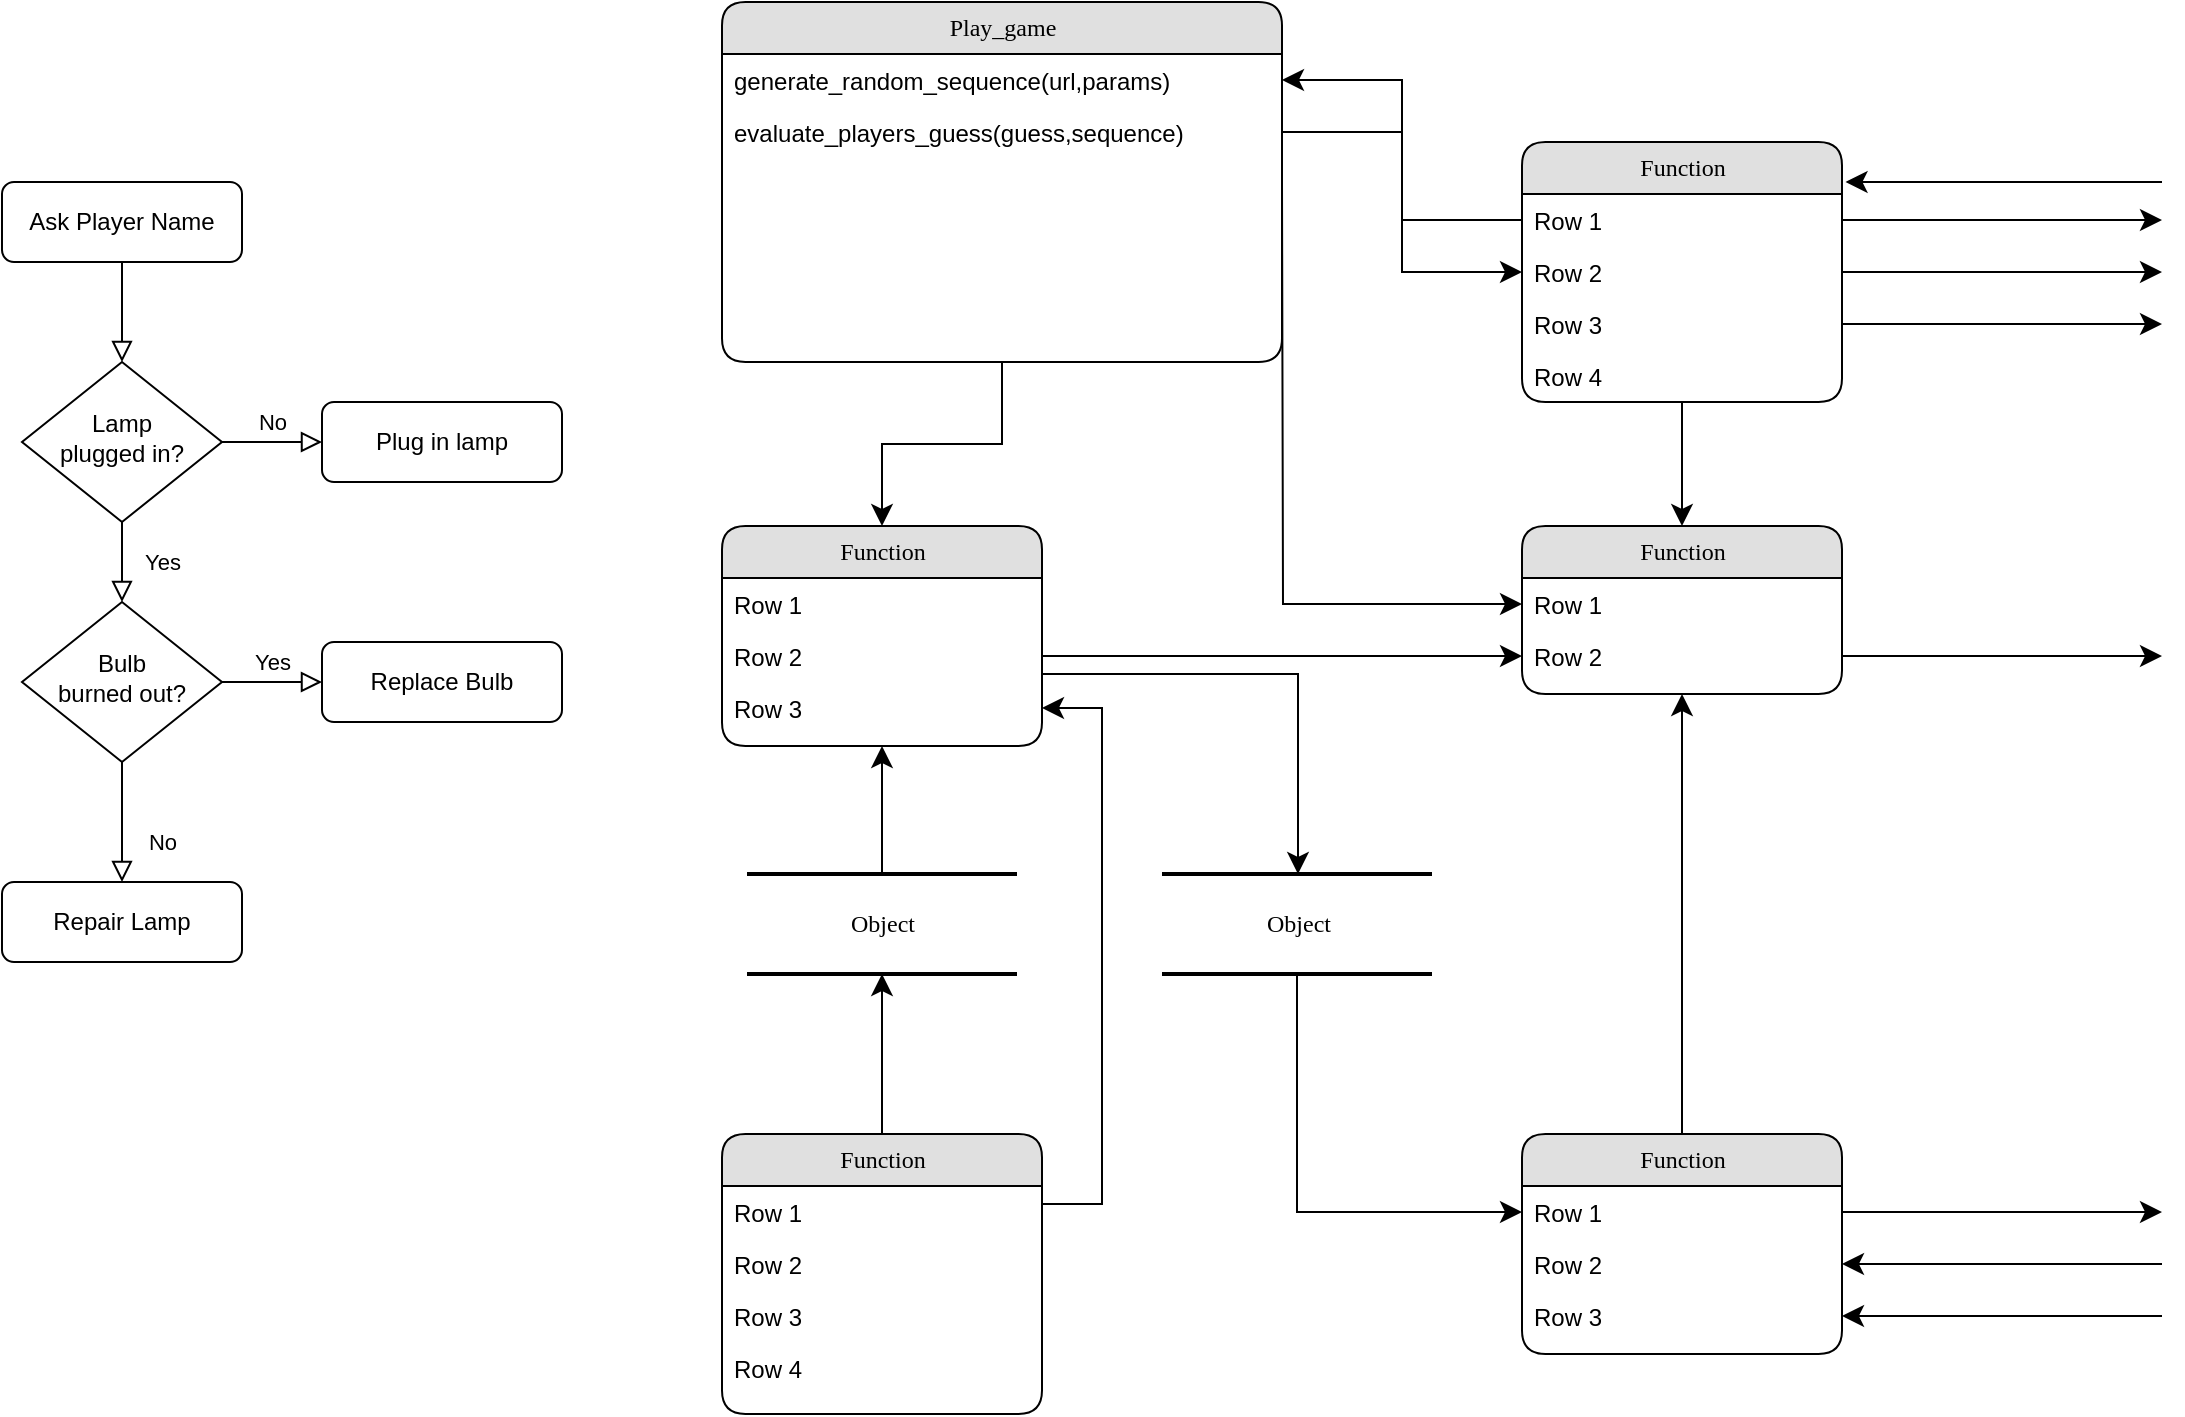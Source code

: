 <mxfile version="24.2.5" type="github">
  <diagram name="Page-1" id="5d7acffa-a066-3a61-03fe-96351882024d">
    <mxGraphModel dx="1393" dy="1647" grid="1" gridSize="10" guides="1" tooltips="1" connect="1" arrows="1" fold="1" page="1" pageScale="1" pageWidth="1100" pageHeight="850" background="#ffffff" math="0" shadow="0">
      <root>
        <mxCell id="0" />
        <mxCell id="1" parent="0" />
        <mxCell id="MhDVs0-bsi89xH2X399K-1" value="" style="rounded=0;html=1;jettySize=auto;orthogonalLoop=1;fontSize=11;endArrow=block;endFill=0;endSize=8;strokeWidth=1;shadow=0;labelBackgroundColor=none;edgeStyle=orthogonalEdgeStyle;" edge="1" parent="1" source="MhDVs0-bsi89xH2X399K-2" target="MhDVs0-bsi89xH2X399K-5">
          <mxGeometry relative="1" as="geometry" />
        </mxCell>
        <mxCell id="MhDVs0-bsi89xH2X399K-2" value="Ask Player Name" style="rounded=1;whiteSpace=wrap;html=1;fontSize=12;glass=0;strokeWidth=1;shadow=0;" vertex="1" parent="1">
          <mxGeometry x="20" y="20" width="120" height="40" as="geometry" />
        </mxCell>
        <mxCell id="MhDVs0-bsi89xH2X399K-3" value="Yes" style="rounded=0;html=1;jettySize=auto;orthogonalLoop=1;fontSize=11;endArrow=block;endFill=0;endSize=8;strokeWidth=1;shadow=0;labelBackgroundColor=none;edgeStyle=orthogonalEdgeStyle;" edge="1" parent="1" source="MhDVs0-bsi89xH2X399K-5" target="MhDVs0-bsi89xH2X399K-9">
          <mxGeometry y="20" relative="1" as="geometry">
            <mxPoint as="offset" />
          </mxGeometry>
        </mxCell>
        <mxCell id="MhDVs0-bsi89xH2X399K-4" value="No" style="edgeStyle=orthogonalEdgeStyle;rounded=0;html=1;jettySize=auto;orthogonalLoop=1;fontSize=11;endArrow=block;endFill=0;endSize=8;strokeWidth=1;shadow=0;labelBackgroundColor=none;" edge="1" parent="1" source="MhDVs0-bsi89xH2X399K-5" target="MhDVs0-bsi89xH2X399K-6">
          <mxGeometry y="10" relative="1" as="geometry">
            <mxPoint as="offset" />
          </mxGeometry>
        </mxCell>
        <mxCell id="MhDVs0-bsi89xH2X399K-5" value="Lamp&lt;br&gt;plugged in?" style="rhombus;whiteSpace=wrap;html=1;shadow=0;fontFamily=Helvetica;fontSize=12;align=center;strokeWidth=1;spacing=6;spacingTop=-4;" vertex="1" parent="1">
          <mxGeometry x="30" y="110" width="100" height="80" as="geometry" />
        </mxCell>
        <mxCell id="MhDVs0-bsi89xH2X399K-6" value="Plug in lamp" style="rounded=1;whiteSpace=wrap;html=1;fontSize=12;glass=0;strokeWidth=1;shadow=0;" vertex="1" parent="1">
          <mxGeometry x="180" y="130" width="120" height="40" as="geometry" />
        </mxCell>
        <mxCell id="MhDVs0-bsi89xH2X399K-7" value="No" style="rounded=0;html=1;jettySize=auto;orthogonalLoop=1;fontSize=11;endArrow=block;endFill=0;endSize=8;strokeWidth=1;shadow=0;labelBackgroundColor=none;edgeStyle=orthogonalEdgeStyle;" edge="1" parent="1" source="MhDVs0-bsi89xH2X399K-9" target="MhDVs0-bsi89xH2X399K-10">
          <mxGeometry x="0.333" y="20" relative="1" as="geometry">
            <mxPoint as="offset" />
          </mxGeometry>
        </mxCell>
        <mxCell id="MhDVs0-bsi89xH2X399K-8" value="Yes" style="edgeStyle=orthogonalEdgeStyle;rounded=0;html=1;jettySize=auto;orthogonalLoop=1;fontSize=11;endArrow=block;endFill=0;endSize=8;strokeWidth=1;shadow=0;labelBackgroundColor=none;" edge="1" parent="1" source="MhDVs0-bsi89xH2X399K-9" target="MhDVs0-bsi89xH2X399K-11">
          <mxGeometry y="10" relative="1" as="geometry">
            <mxPoint as="offset" />
          </mxGeometry>
        </mxCell>
        <mxCell id="MhDVs0-bsi89xH2X399K-9" value="Bulb&lt;br&gt;burned out?" style="rhombus;whiteSpace=wrap;html=1;shadow=0;fontFamily=Helvetica;fontSize=12;align=center;strokeWidth=1;spacing=6;spacingTop=-4;" vertex="1" parent="1">
          <mxGeometry x="30" y="230" width="100" height="80" as="geometry" />
        </mxCell>
        <mxCell id="MhDVs0-bsi89xH2X399K-10" value="Repair Lamp" style="rounded=1;whiteSpace=wrap;html=1;fontSize=12;glass=0;strokeWidth=1;shadow=0;" vertex="1" parent="1">
          <mxGeometry x="20" y="370" width="120" height="40" as="geometry" />
        </mxCell>
        <mxCell id="MhDVs0-bsi89xH2X399K-11" value="Replace Bulb" style="rounded=1;whiteSpace=wrap;html=1;fontSize=12;glass=0;strokeWidth=1;shadow=0;" vertex="1" parent="1">
          <mxGeometry x="180" y="250" width="120" height="40" as="geometry" />
        </mxCell>
        <mxCell id="MhDVs0-bsi89xH2X399K-12" value="Object" style="html=1;rounded=0;shadow=0;comic=0;labelBackgroundColor=none;strokeWidth=2;fontFamily=Verdana;fontSize=12;align=center;shape=mxgraph.ios7ui.horLines;" vertex="1" parent="1">
          <mxGeometry x="392.5" y="366" width="135" height="50" as="geometry" />
        </mxCell>
        <mxCell id="MhDVs0-bsi89xH2X399K-13" value="Play_game" style="swimlane;html=1;fontStyle=0;childLayout=stackLayout;horizontal=1;startSize=26;fillColor=#e0e0e0;horizontalStack=0;resizeParent=1;resizeLast=0;collapsible=1;marginBottom=0;swimlaneFillColor=#ffffff;align=center;rounded=1;shadow=0;comic=0;labelBackgroundColor=none;strokeWidth=1;fontFamily=Verdana;fontSize=12" vertex="1" parent="1">
          <mxGeometry x="380" y="-70" width="280" height="180" as="geometry" />
        </mxCell>
        <mxCell id="MhDVs0-bsi89xH2X399K-14" value="generate_random_sequence(url,params)" style="text;html=1;strokeColor=none;fillColor=none;spacingLeft=4;spacingRight=4;whiteSpace=wrap;overflow=hidden;rotatable=0;points=[[0,0.5],[1,0.5]];portConstraint=eastwest;" vertex="1" parent="MhDVs0-bsi89xH2X399K-13">
          <mxGeometry y="26" width="280" height="26" as="geometry" />
        </mxCell>
        <mxCell id="MhDVs0-bsi89xH2X399K-15" value="evaluate_players_guess(guess,sequence)&lt;div&gt;&lt;br&gt;&lt;/div&gt;" style="text;html=1;strokeColor=none;fillColor=none;spacingLeft=4;spacingRight=4;whiteSpace=wrap;overflow=hidden;rotatable=0;points=[[0,0.5],[1,0.5]];portConstraint=eastwest;" vertex="1" parent="MhDVs0-bsi89xH2X399K-13">
          <mxGeometry y="52" width="280" height="26" as="geometry" />
        </mxCell>
        <mxCell id="MhDVs0-bsi89xH2X399K-17" value="Function" style="swimlane;html=1;fontStyle=0;childLayout=stackLayout;horizontal=1;startSize=26;fillColor=#e0e0e0;horizontalStack=0;resizeParent=1;resizeLast=0;collapsible=1;marginBottom=0;swimlaneFillColor=#ffffff;align=center;rounded=1;shadow=0;comic=0;labelBackgroundColor=none;strokeWidth=1;fontFamily=Verdana;fontSize=12" vertex="1" parent="1">
          <mxGeometry x="780" width="160" height="130" as="geometry" />
        </mxCell>
        <mxCell id="MhDVs0-bsi89xH2X399K-18" value="Row 1" style="text;html=1;strokeColor=none;fillColor=none;spacingLeft=4;spacingRight=4;whiteSpace=wrap;overflow=hidden;rotatable=0;points=[[0,0.5],[1,0.5]];portConstraint=eastwest;" vertex="1" parent="MhDVs0-bsi89xH2X399K-17">
          <mxGeometry y="26" width="160" height="26" as="geometry" />
        </mxCell>
        <mxCell id="MhDVs0-bsi89xH2X399K-19" value="Row 2" style="text;html=1;strokeColor=none;fillColor=none;spacingLeft=4;spacingRight=4;whiteSpace=wrap;overflow=hidden;rotatable=0;points=[[0,0.5],[1,0.5]];portConstraint=eastwest;" vertex="1" parent="MhDVs0-bsi89xH2X399K-17">
          <mxGeometry y="52" width="160" height="26" as="geometry" />
        </mxCell>
        <mxCell id="MhDVs0-bsi89xH2X399K-20" value="Row 3" style="text;html=1;strokeColor=none;fillColor=none;spacingLeft=4;spacingRight=4;whiteSpace=wrap;overflow=hidden;rotatable=0;points=[[0,0.5],[1,0.5]];portConstraint=eastwest;" vertex="1" parent="MhDVs0-bsi89xH2X399K-17">
          <mxGeometry y="78" width="160" height="26" as="geometry" />
        </mxCell>
        <mxCell id="MhDVs0-bsi89xH2X399K-21" value="Row 4" style="text;html=1;strokeColor=none;fillColor=none;spacingLeft=4;spacingRight=4;whiteSpace=wrap;overflow=hidden;rotatable=0;points=[[0,0.5],[1,0.5]];portConstraint=eastwest;" vertex="1" parent="MhDVs0-bsi89xH2X399K-17">
          <mxGeometry y="104" width="160" height="26" as="geometry" />
        </mxCell>
        <mxCell id="MhDVs0-bsi89xH2X399K-22" value="Function" style="swimlane;html=1;fontStyle=0;childLayout=stackLayout;horizontal=1;startSize=26;fillColor=#e0e0e0;horizontalStack=0;resizeParent=1;resizeLast=0;collapsible=1;marginBottom=0;swimlaneFillColor=#ffffff;align=center;rounded=1;shadow=0;comic=0;labelBackgroundColor=none;strokeWidth=1;fontFamily=Verdana;fontSize=12" vertex="1" parent="1">
          <mxGeometry x="380" y="192" width="160" height="110" as="geometry" />
        </mxCell>
        <mxCell id="MhDVs0-bsi89xH2X399K-23" value="Row 1" style="text;html=1;strokeColor=none;fillColor=none;spacingLeft=4;spacingRight=4;whiteSpace=wrap;overflow=hidden;rotatable=0;points=[[0,0.5],[1,0.5]];portConstraint=eastwest;" vertex="1" parent="MhDVs0-bsi89xH2X399K-22">
          <mxGeometry y="26" width="160" height="26" as="geometry" />
        </mxCell>
        <mxCell id="MhDVs0-bsi89xH2X399K-24" value="Row 2" style="text;html=1;strokeColor=none;fillColor=none;spacingLeft=4;spacingRight=4;whiteSpace=wrap;overflow=hidden;rotatable=0;points=[[0,0.5],[1,0.5]];portConstraint=eastwest;" vertex="1" parent="MhDVs0-bsi89xH2X399K-22">
          <mxGeometry y="52" width="160" height="26" as="geometry" />
        </mxCell>
        <mxCell id="MhDVs0-bsi89xH2X399K-25" value="Row 3" style="text;html=1;strokeColor=none;fillColor=none;spacingLeft=4;spacingRight=4;whiteSpace=wrap;overflow=hidden;rotatable=0;points=[[0,0.5],[1,0.5]];portConstraint=eastwest;" vertex="1" parent="MhDVs0-bsi89xH2X399K-22">
          <mxGeometry y="78" width="160" height="26" as="geometry" />
        </mxCell>
        <mxCell id="MhDVs0-bsi89xH2X399K-26" value="Function" style="swimlane;html=1;fontStyle=0;childLayout=stackLayout;horizontal=1;startSize=26;fillColor=#e0e0e0;horizontalStack=0;resizeParent=1;resizeLast=0;collapsible=1;marginBottom=0;swimlaneFillColor=#ffffff;align=center;rounded=1;shadow=0;comic=0;labelBackgroundColor=none;strokeWidth=1;fontFamily=Verdana;fontSize=12" vertex="1" parent="1">
          <mxGeometry x="380" y="496" width="160" height="140" as="geometry" />
        </mxCell>
        <mxCell id="MhDVs0-bsi89xH2X399K-27" value="Row 1" style="text;html=1;strokeColor=none;fillColor=none;spacingLeft=4;spacingRight=4;whiteSpace=wrap;overflow=hidden;rotatable=0;points=[[0,0.5],[1,0.5]];portConstraint=eastwest;" vertex="1" parent="MhDVs0-bsi89xH2X399K-26">
          <mxGeometry y="26" width="160" height="26" as="geometry" />
        </mxCell>
        <mxCell id="MhDVs0-bsi89xH2X399K-28" value="Row 2" style="text;html=1;strokeColor=none;fillColor=none;spacingLeft=4;spacingRight=4;whiteSpace=wrap;overflow=hidden;rotatable=0;points=[[0,0.5],[1,0.5]];portConstraint=eastwest;" vertex="1" parent="MhDVs0-bsi89xH2X399K-26">
          <mxGeometry y="52" width="160" height="26" as="geometry" />
        </mxCell>
        <mxCell id="MhDVs0-bsi89xH2X399K-29" value="Row 3" style="text;html=1;strokeColor=none;fillColor=none;spacingLeft=4;spacingRight=4;whiteSpace=wrap;overflow=hidden;rotatable=0;points=[[0,0.5],[1,0.5]];portConstraint=eastwest;" vertex="1" parent="MhDVs0-bsi89xH2X399K-26">
          <mxGeometry y="78" width="160" height="26" as="geometry" />
        </mxCell>
        <mxCell id="MhDVs0-bsi89xH2X399K-30" value="Row 4" style="text;html=1;strokeColor=none;fillColor=none;spacingLeft=4;spacingRight=4;whiteSpace=wrap;overflow=hidden;rotatable=0;points=[[0,0.5],[1,0.5]];portConstraint=eastwest;" vertex="1" parent="MhDVs0-bsi89xH2X399K-26">
          <mxGeometry y="104" width="160" height="26" as="geometry" />
        </mxCell>
        <mxCell id="MhDVs0-bsi89xH2X399K-31" value="Function" style="swimlane;html=1;fontStyle=0;childLayout=stackLayout;horizontal=1;startSize=26;fillColor=#e0e0e0;horizontalStack=0;resizeParent=1;resizeLast=0;collapsible=1;marginBottom=0;swimlaneFillColor=#ffffff;align=center;rounded=1;shadow=0;comic=0;labelBackgroundColor=none;strokeWidth=1;fontFamily=Verdana;fontSize=12" vertex="1" parent="1">
          <mxGeometry x="780" y="192" width="160" height="84" as="geometry" />
        </mxCell>
        <mxCell id="MhDVs0-bsi89xH2X399K-32" value="Row 1" style="text;html=1;strokeColor=none;fillColor=none;spacingLeft=4;spacingRight=4;whiteSpace=wrap;overflow=hidden;rotatable=0;points=[[0,0.5],[1,0.5]];portConstraint=eastwest;" vertex="1" parent="MhDVs0-bsi89xH2X399K-31">
          <mxGeometry y="26" width="160" height="26" as="geometry" />
        </mxCell>
        <mxCell id="MhDVs0-bsi89xH2X399K-33" value="Row 2" style="text;html=1;strokeColor=none;fillColor=none;spacingLeft=4;spacingRight=4;whiteSpace=wrap;overflow=hidden;rotatable=0;points=[[0,0.5],[1,0.5]];portConstraint=eastwest;" vertex="1" parent="MhDVs0-bsi89xH2X399K-31">
          <mxGeometry y="52" width="160" height="26" as="geometry" />
        </mxCell>
        <mxCell id="MhDVs0-bsi89xH2X399K-34" value="Function" style="swimlane;html=1;fontStyle=0;childLayout=stackLayout;horizontal=1;startSize=26;fillColor=#e0e0e0;horizontalStack=0;resizeParent=1;resizeLast=0;collapsible=1;marginBottom=0;swimlaneFillColor=#ffffff;align=center;rounded=1;shadow=0;comic=0;labelBackgroundColor=none;strokeWidth=1;fontFamily=Verdana;fontSize=12" vertex="1" parent="1">
          <mxGeometry x="780" y="496" width="160" height="110" as="geometry" />
        </mxCell>
        <mxCell id="MhDVs0-bsi89xH2X399K-35" value="Row 1" style="text;html=1;strokeColor=none;fillColor=none;spacingLeft=4;spacingRight=4;whiteSpace=wrap;overflow=hidden;rotatable=0;points=[[0,0.5],[1,0.5]];portConstraint=eastwest;" vertex="1" parent="MhDVs0-bsi89xH2X399K-34">
          <mxGeometry y="26" width="160" height="26" as="geometry" />
        </mxCell>
        <mxCell id="MhDVs0-bsi89xH2X399K-36" value="Row 2" style="text;html=1;strokeColor=none;fillColor=none;spacingLeft=4;spacingRight=4;whiteSpace=wrap;overflow=hidden;rotatable=0;points=[[0,0.5],[1,0.5]];portConstraint=eastwest;" vertex="1" parent="MhDVs0-bsi89xH2X399K-34">
          <mxGeometry y="52" width="160" height="26" as="geometry" />
        </mxCell>
        <mxCell id="MhDVs0-bsi89xH2X399K-37" value="Row 3" style="text;html=1;strokeColor=none;fillColor=none;spacingLeft=4;spacingRight=4;whiteSpace=wrap;overflow=hidden;rotatable=0;points=[[0,0.5],[1,0.5]];portConstraint=eastwest;" vertex="1" parent="MhDVs0-bsi89xH2X399K-34">
          <mxGeometry y="78" width="160" height="26" as="geometry" />
        </mxCell>
        <mxCell id="MhDVs0-bsi89xH2X399K-38" value="Object" style="html=1;rounded=0;shadow=0;comic=0;labelBackgroundColor=none;strokeWidth=2;fontFamily=Verdana;fontSize=12;align=center;shape=mxgraph.ios7ui.horLines;" vertex="1" parent="1">
          <mxGeometry x="600" y="366" width="135" height="50" as="geometry" />
        </mxCell>
        <mxCell id="MhDVs0-bsi89xH2X399K-39" style="edgeStyle=none;html=1;labelBackgroundColor=none;startFill=0;startSize=8;endFill=1;endSize=8;fontFamily=Verdana;fontSize=12;rounded=0;" edge="1" parent="1" source="MhDVs0-bsi89xH2X399K-26" target="MhDVs0-bsi89xH2X399K-12">
          <mxGeometry relative="1" as="geometry" />
        </mxCell>
        <mxCell id="MhDVs0-bsi89xH2X399K-40" style="edgeStyle=none;html=1;labelBackgroundColor=none;startFill=0;startSize=8;endFill=1;endSize=8;fontFamily=Verdana;fontSize=12;rounded=0;" edge="1" parent="1" source="MhDVs0-bsi89xH2X399K-12" target="MhDVs0-bsi89xH2X399K-22">
          <mxGeometry relative="1" as="geometry" />
        </mxCell>
        <mxCell id="MhDVs0-bsi89xH2X399K-41" style="edgeStyle=orthogonalEdgeStyle;html=1;labelBackgroundColor=none;startFill=0;startSize=8;endFill=1;endSize=8;fontFamily=Verdana;fontSize=12;exitX=1;exitY=0.25;entryX=1;entryY=0.5;rounded=0;" edge="1" parent="1" source="MhDVs0-bsi89xH2X399K-26" target="MhDVs0-bsi89xH2X399K-25">
          <mxGeometry relative="1" as="geometry">
            <Array as="points">
              <mxPoint x="570" y="531" />
              <mxPoint x="570" y="283" />
            </Array>
          </mxGeometry>
        </mxCell>
        <mxCell id="MhDVs0-bsi89xH2X399K-42" value="" style="edgeStyle=orthogonalEdgeStyle;html=1;labelBackgroundColor=none;startFill=0;startSize=8;endFill=1;endSize=8;fontFamily=Verdana;fontSize=12;rounded=0;" edge="1" parent="1" source="MhDVs0-bsi89xH2X399K-38" target="MhDVs0-bsi89xH2X399K-35">
          <mxGeometry x="-0.134" y="32" relative="1" as="geometry">
            <mxPoint as="offset" />
          </mxGeometry>
        </mxCell>
        <mxCell id="MhDVs0-bsi89xH2X399K-43" style="edgeStyle=orthogonalEdgeStyle;html=1;labelBackgroundColor=none;startFill=0;startSize=8;endFill=1;endSize=8;fontFamily=Verdana;fontSize=12;rounded=0;" edge="1" parent="1" source="MhDVs0-bsi89xH2X399K-22" target="MhDVs0-bsi89xH2X399K-38">
          <mxGeometry relative="1" as="geometry">
            <Array as="points">
              <mxPoint x="668" y="266" />
            </Array>
          </mxGeometry>
        </mxCell>
        <mxCell id="MhDVs0-bsi89xH2X399K-44" style="edgeStyle=orthogonalEdgeStyle;html=1;labelBackgroundColor=none;startFill=0;startSize=8;endFill=1;endSize=8;fontFamily=Verdana;fontSize=12;rounded=0;" edge="1" parent="1" source="MhDVs0-bsi89xH2X399K-13" target="MhDVs0-bsi89xH2X399K-22">
          <mxGeometry relative="1" as="geometry" />
        </mxCell>
        <mxCell id="MhDVs0-bsi89xH2X399K-45" style="edgeStyle=orthogonalEdgeStyle;html=1;labelBackgroundColor=none;startFill=0;startSize=8;endFill=1;endSize=8;fontFamily=Verdana;fontSize=12;rounded=0;" edge="1" parent="1" source="MhDVs0-bsi89xH2X399K-34" target="MhDVs0-bsi89xH2X399K-31">
          <mxGeometry relative="1" as="geometry" />
        </mxCell>
        <mxCell id="MhDVs0-bsi89xH2X399K-46" style="edgeStyle=orthogonalEdgeStyle;html=1;labelBackgroundColor=none;startFill=0;startSize=8;endFill=1;endSize=8;fontFamily=Verdana;fontSize=12;rounded=0;" edge="1" parent="1" source="MhDVs0-bsi89xH2X399K-17" target="MhDVs0-bsi89xH2X399K-31">
          <mxGeometry relative="1" as="geometry" />
        </mxCell>
        <mxCell id="MhDVs0-bsi89xH2X399K-47" style="edgeStyle=orthogonalEdgeStyle;html=1;entryX=0;entryY=0.5;labelBackgroundColor=none;startFill=0;startSize=8;endFill=1;endSize=8;fontFamily=Verdana;fontSize=12;exitX=1;exitY=0.5;rounded=0;" edge="1" parent="1" source="MhDVs0-bsi89xH2X399K-15" target="MhDVs0-bsi89xH2X399K-19">
          <mxGeometry relative="1" as="geometry">
            <Array as="points" />
          </mxGeometry>
        </mxCell>
        <mxCell id="MhDVs0-bsi89xH2X399K-48" style="edgeStyle=orthogonalEdgeStyle;html=1;exitX=0;exitY=0.5;entryX=1;entryY=0.5;labelBackgroundColor=none;startFill=0;startSize=8;endFill=1;endSize=8;fontFamily=Verdana;fontSize=12;rounded=0;" edge="1" parent="1" source="MhDVs0-bsi89xH2X399K-18" target="MhDVs0-bsi89xH2X399K-14">
          <mxGeometry relative="1" as="geometry" />
        </mxCell>
        <mxCell id="MhDVs0-bsi89xH2X399K-49" style="edgeStyle=orthogonalEdgeStyle;html=1;exitX=1;exitY=0.5;entryX=0;entryY=0.5;labelBackgroundColor=none;startFill=0;startSize=8;endFill=1;endSize=8;fontFamily=Verdana;fontSize=12;rounded=0;" edge="1" parent="1" target="MhDVs0-bsi89xH2X399K-32">
          <mxGeometry relative="1" as="geometry">
            <mxPoint x="660" y="21" as="sourcePoint" />
          </mxGeometry>
        </mxCell>
        <mxCell id="MhDVs0-bsi89xH2X399K-50" style="edgeStyle=orthogonalEdgeStyle;html=1;exitX=1;exitY=0.5;entryX=0;entryY=0.5;labelBackgroundColor=none;startFill=0;startSize=8;endFill=1;endSize=8;fontFamily=Verdana;fontSize=12;rounded=0;" edge="1" parent="1" source="MhDVs0-bsi89xH2X399K-24" target="MhDVs0-bsi89xH2X399K-33">
          <mxGeometry relative="1" as="geometry">
            <Array as="points" />
          </mxGeometry>
        </mxCell>
        <mxCell id="MhDVs0-bsi89xH2X399K-51" style="edgeStyle=orthogonalEdgeStyle;html=1;labelBackgroundColor=none;startFill=0;startSize=8;endFill=1;endSize=8;fontFamily=Verdana;fontSize=12;rounded=0;" edge="1" parent="1" source="MhDVs0-bsi89xH2X399K-33">
          <mxGeometry relative="1" as="geometry">
            <mxPoint x="1100" y="257" as="targetPoint" />
          </mxGeometry>
        </mxCell>
        <mxCell id="MhDVs0-bsi89xH2X399K-52" style="edgeStyle=orthogonalEdgeStyle;html=1;exitX=1;exitY=0.5;labelBackgroundColor=none;startFill=0;startSize=8;endFill=1;endSize=8;fontFamily=Verdana;fontSize=12;rounded=0;" edge="1" parent="1" source="MhDVs0-bsi89xH2X399K-35">
          <mxGeometry relative="1" as="geometry">
            <mxPoint x="1100" y="535" as="targetPoint" />
          </mxGeometry>
        </mxCell>
        <mxCell id="MhDVs0-bsi89xH2X399K-53" style="edgeStyle=orthogonalEdgeStyle;html=1;labelBackgroundColor=none;startFill=0;startSize=8;endFill=1;endSize=8;fontFamily=Verdana;fontSize=12;entryX=1;entryY=0.5;rounded=0;" edge="1" parent="1" target="MhDVs0-bsi89xH2X399K-36">
          <mxGeometry relative="1" as="geometry">
            <mxPoint x="1110" y="545" as="targetPoint" />
            <mxPoint x="1100" y="561" as="sourcePoint" />
            <Array as="points">
              <mxPoint x="1100" y="561" />
            </Array>
          </mxGeometry>
        </mxCell>
        <mxCell id="MhDVs0-bsi89xH2X399K-54" style="edgeStyle=orthogonalEdgeStyle;html=1;labelBackgroundColor=none;startFill=0;startSize=8;endFill=1;endSize=8;fontFamily=Verdana;fontSize=12;entryX=1;entryY=0.5;rounded=0;" edge="1" parent="1" target="MhDVs0-bsi89xH2X399K-37">
          <mxGeometry relative="1" as="geometry">
            <mxPoint x="950.19" y="571.095" as="targetPoint" />
            <mxPoint x="1100" y="587" as="sourcePoint" />
            <Array as="points">
              <mxPoint x="1020" y="587" />
              <mxPoint x="1020" y="587" />
            </Array>
          </mxGeometry>
        </mxCell>
        <mxCell id="MhDVs0-bsi89xH2X399K-55" style="edgeStyle=orthogonalEdgeStyle;html=1;exitX=1;exitY=0.5;labelBackgroundColor=none;startFill=0;startSize=8;endFill=1;endSize=8;fontFamily=Verdana;fontSize=12;rounded=0;" edge="1" parent="1" source="MhDVs0-bsi89xH2X399K-18">
          <mxGeometry relative="1" as="geometry">
            <mxPoint x="1100" y="39" as="targetPoint" />
          </mxGeometry>
        </mxCell>
        <mxCell id="MhDVs0-bsi89xH2X399K-56" style="edgeStyle=orthogonalEdgeStyle;html=1;exitX=1;exitY=0.5;labelBackgroundColor=none;startFill=0;startSize=8;endFill=1;endSize=8;fontFamily=Verdana;fontSize=12;rounded=0;" edge="1" parent="1" source="MhDVs0-bsi89xH2X399K-19">
          <mxGeometry relative="1" as="geometry">
            <mxPoint x="1100" y="65" as="targetPoint" />
          </mxGeometry>
        </mxCell>
        <mxCell id="MhDVs0-bsi89xH2X399K-57" style="edgeStyle=orthogonalEdgeStyle;html=1;exitX=1;exitY=0.5;labelBackgroundColor=none;startFill=0;startSize=8;endFill=1;endSize=8;fontFamily=Verdana;fontSize=12;rounded=0;" edge="1" parent="1" source="MhDVs0-bsi89xH2X399K-20">
          <mxGeometry relative="1" as="geometry">
            <mxPoint x="1100" y="91" as="targetPoint" />
            <Array as="points" />
          </mxGeometry>
        </mxCell>
        <mxCell id="MhDVs0-bsi89xH2X399K-58" style="edgeStyle=elbowEdgeStyle;html=1;labelBackgroundColor=none;startFill=0;startSize=8;endFill=1;endSize=8;fontFamily=Verdana;fontSize=12;elbow=vertical;entryX=1.011;entryY=0.152;entryPerimeter=0;rounded=0;" edge="1" parent="1" target="MhDVs0-bsi89xH2X399K-17">
          <mxGeometry relative="1" as="geometry">
            <mxPoint x="960" y="15" as="targetPoint" />
            <mxPoint x="1100" y="20" as="sourcePoint" />
            <Array as="points">
              <mxPoint x="1030" y="20" />
            </Array>
          </mxGeometry>
        </mxCell>
      </root>
    </mxGraphModel>
  </diagram>
</mxfile>
